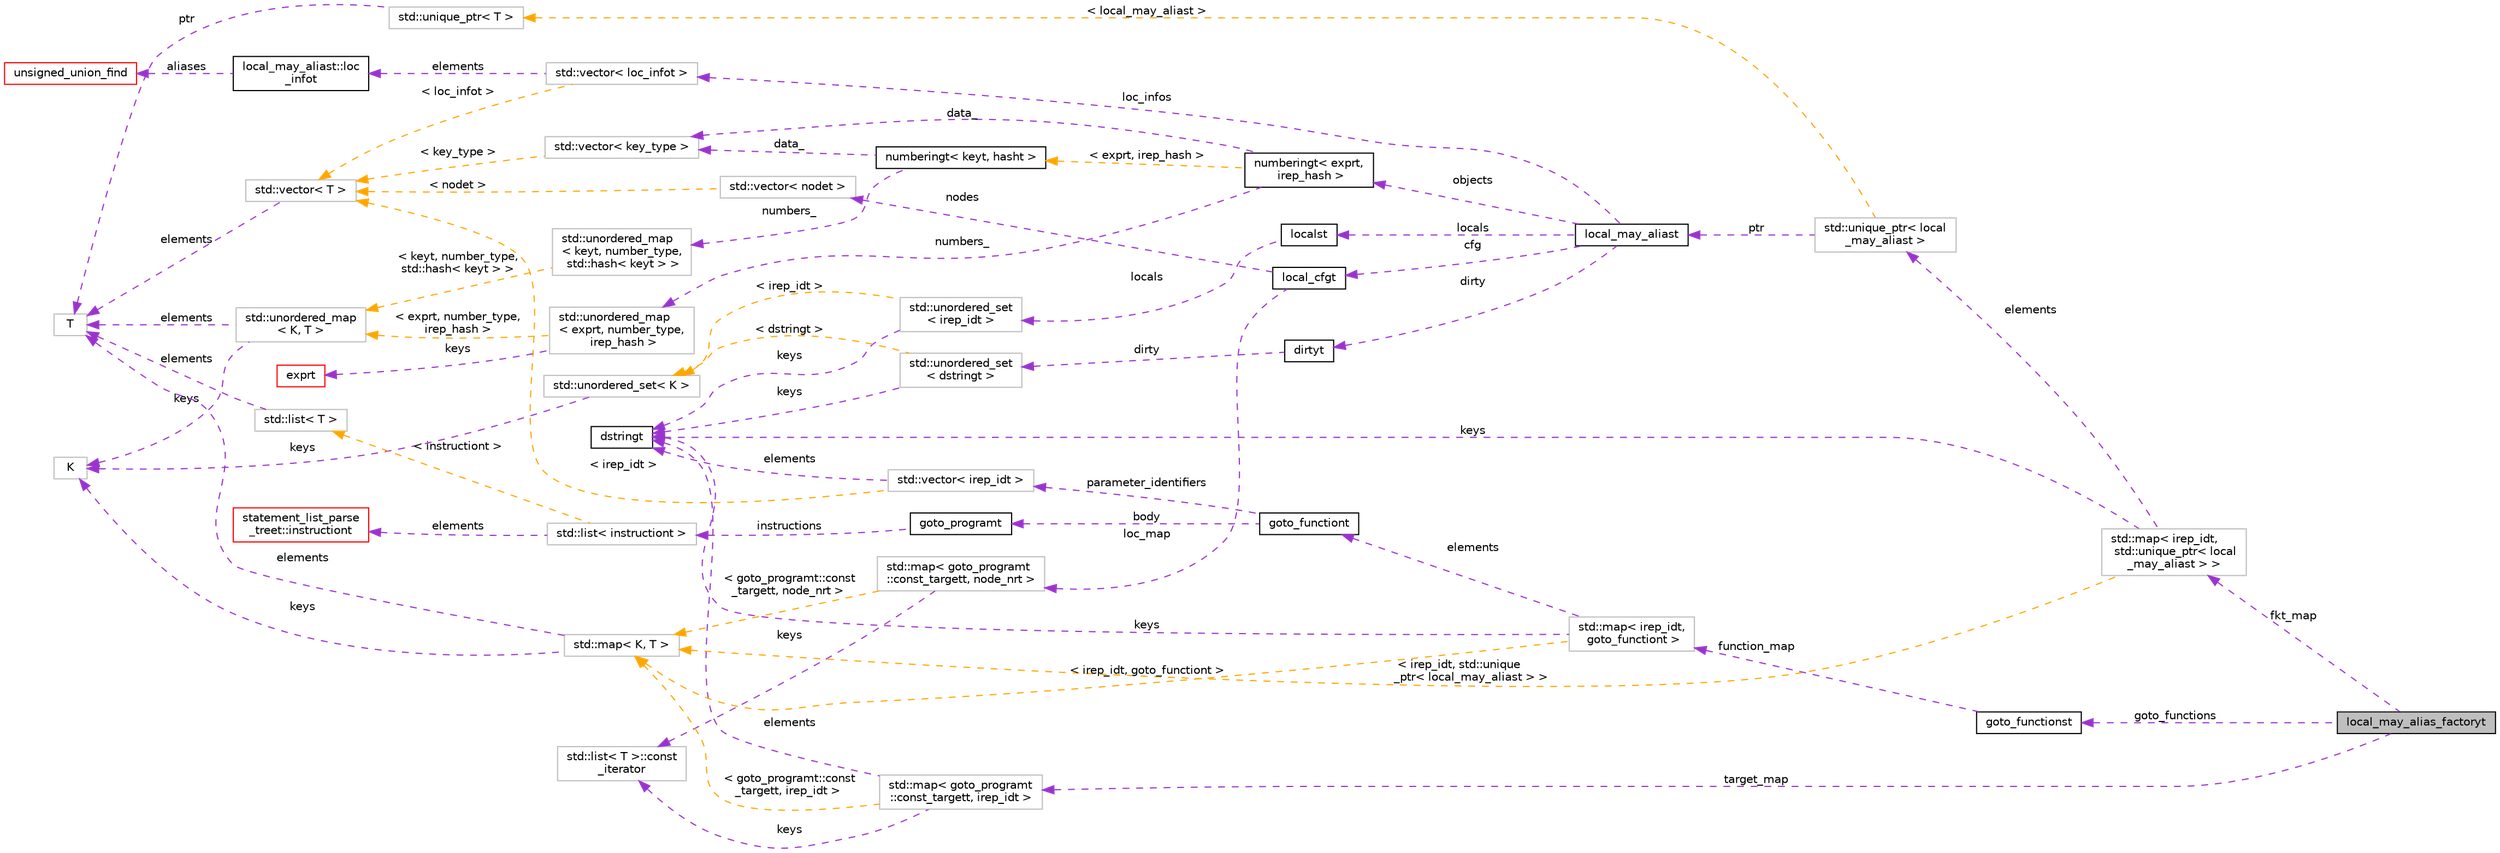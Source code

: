 digraph "local_may_alias_factoryt"
{
 // LATEX_PDF_SIZE
  bgcolor="transparent";
  edge [fontname="Helvetica",fontsize="10",labelfontname="Helvetica",labelfontsize="10"];
  node [fontname="Helvetica",fontsize="10",shape=record];
  rankdir="LR";
  Node1 [label="local_may_alias_factoryt",height=0.2,width=0.4,color="black", fillcolor="grey75", style="filled", fontcolor="black",tooltip=" "];
  Node2 -> Node1 [dir="back",color="darkorchid3",fontsize="10",style="dashed",label=" target_map" ,fontname="Helvetica"];
  Node2 [label="std::map\< goto_programt\l::const_targett, irep_idt \>",height=0.2,width=0.4,color="grey75",tooltip=" "];
  Node3 -> Node2 [dir="back",color="darkorchid3",fontsize="10",style="dashed",label=" elements" ,fontname="Helvetica"];
  Node3 [label="dstringt",height=0.2,width=0.4,color="black",URL="$classdstringt.html",tooltip="dstringt has one field, an unsigned integer no which is an index into a static table of strings."];
  Node4 -> Node2 [dir="back",color="darkorchid3",fontsize="10",style="dashed",label=" keys" ,fontname="Helvetica"];
  Node4 [label="std::list\< T \>::const\l_iterator",height=0.2,width=0.4,color="grey75",tooltip="STL iterator class."];
  Node5 -> Node2 [dir="back",color="orange",fontsize="10",style="dashed",label=" \< goto_programt::const\l_targett, irep_idt \>" ,fontname="Helvetica"];
  Node5 [label="std::map\< K, T \>",height=0.2,width=0.4,color="grey75",tooltip="STL class."];
  Node6 -> Node5 [dir="back",color="darkorchid3",fontsize="10",style="dashed",label=" keys" ,fontname="Helvetica"];
  Node6 [label="K",height=0.2,width=0.4,color="grey75",tooltip=" "];
  Node7 -> Node5 [dir="back",color="darkorchid3",fontsize="10",style="dashed",label=" elements" ,fontname="Helvetica"];
  Node7 [label="T",height=0.2,width=0.4,color="grey75",tooltip=" "];
  Node8 -> Node1 [dir="back",color="darkorchid3",fontsize="10",style="dashed",label=" fkt_map" ,fontname="Helvetica"];
  Node8 [label="std::map\< irep_idt,\l std::unique_ptr\< local\l_may_aliast \> \>",height=0.2,width=0.4,color="grey75",tooltip=" "];
  Node3 -> Node8 [dir="back",color="darkorchid3",fontsize="10",style="dashed",label=" keys" ,fontname="Helvetica"];
  Node9 -> Node8 [dir="back",color="darkorchid3",fontsize="10",style="dashed",label=" elements" ,fontname="Helvetica"];
  Node9 [label="std::unique_ptr\< local\l_may_aliast \>",height=0.2,width=0.4,color="grey75",tooltip=" "];
  Node10 -> Node9 [dir="back",color="darkorchid3",fontsize="10",style="dashed",label=" ptr" ,fontname="Helvetica"];
  Node10 [label="local_may_aliast",height=0.2,width=0.4,color="black",URL="$classlocal__may__aliast.html",tooltip=" "];
  Node11 -> Node10 [dir="back",color="darkorchid3",fontsize="10",style="dashed",label=" dirty" ,fontname="Helvetica"];
  Node11 [label="dirtyt",height=0.2,width=0.4,color="black",URL="$classdirtyt.html",tooltip="Dirty variables are ones which have their address taken so we can't reliably work out where they may ..."];
  Node12 -> Node11 [dir="back",color="darkorchid3",fontsize="10",style="dashed",label=" dirty" ,fontname="Helvetica"];
  Node12 [label="std::unordered_set\l\< dstringt \>",height=0.2,width=0.4,color="grey75",tooltip=" "];
  Node3 -> Node12 [dir="back",color="darkorchid3",fontsize="10",style="dashed",label=" keys" ,fontname="Helvetica"];
  Node13 -> Node12 [dir="back",color="orange",fontsize="10",style="dashed",label=" \< dstringt \>" ,fontname="Helvetica"];
  Node13 [label="std::unordered_set\< K \>",height=0.2,width=0.4,color="grey75",tooltip="STL class."];
  Node6 -> Node13 [dir="back",color="darkorchid3",fontsize="10",style="dashed",label=" keys" ,fontname="Helvetica"];
  Node14 -> Node10 [dir="back",color="darkorchid3",fontsize="10",style="dashed",label=" loc_infos" ,fontname="Helvetica"];
  Node14 [label="std::vector\< loc_infot \>",height=0.2,width=0.4,color="grey75",tooltip=" "];
  Node15 -> Node14 [dir="back",color="darkorchid3",fontsize="10",style="dashed",label=" elements" ,fontname="Helvetica"];
  Node15 [label="local_may_aliast::loc\l_infot",height=0.2,width=0.4,color="black",URL="$classlocal__may__aliast_1_1loc__infot.html",tooltip=" "];
  Node16 -> Node15 [dir="back",color="darkorchid3",fontsize="10",style="dashed",label=" aliases" ,fontname="Helvetica"];
  Node16 [label="unsigned_union_find",height=0.2,width=0.4,color="red",URL="$classunsigned__union__find.html",tooltip=" "];
  Node19 -> Node14 [dir="back",color="orange",fontsize="10",style="dashed",label=" \< loc_infot \>" ,fontname="Helvetica"];
  Node19 [label="std::vector\< T \>",height=0.2,width=0.4,color="grey75",tooltip="STL class."];
  Node7 -> Node19 [dir="back",color="darkorchid3",fontsize="10",style="dashed",label=" elements" ,fontname="Helvetica"];
  Node20 -> Node10 [dir="back",color="darkorchid3",fontsize="10",style="dashed",label=" cfg" ,fontname="Helvetica"];
  Node20 [label="local_cfgt",height=0.2,width=0.4,color="black",URL="$classlocal__cfgt.html",tooltip=" "];
  Node21 -> Node20 [dir="back",color="darkorchid3",fontsize="10",style="dashed",label=" nodes" ,fontname="Helvetica"];
  Node21 [label="std::vector\< nodet \>",height=0.2,width=0.4,color="grey75",tooltip=" "];
  Node19 -> Node21 [dir="back",color="orange",fontsize="10",style="dashed",label=" \< nodet \>" ,fontname="Helvetica"];
  Node22 -> Node20 [dir="back",color="darkorchid3",fontsize="10",style="dashed",label=" loc_map" ,fontname="Helvetica"];
  Node22 [label="std::map\< goto_programt\l::const_targett, node_nrt \>",height=0.2,width=0.4,color="grey75",tooltip=" "];
  Node4 -> Node22 [dir="back",color="darkorchid3",fontsize="10",style="dashed",label=" keys" ,fontname="Helvetica"];
  Node5 -> Node22 [dir="back",color="orange",fontsize="10",style="dashed",label=" \< goto_programt::const\l_targett, node_nrt \>" ,fontname="Helvetica"];
  Node23 -> Node10 [dir="back",color="darkorchid3",fontsize="10",style="dashed",label=" objects" ,fontname="Helvetica"];
  Node23 [label="numberingt\< exprt,\l irep_hash \>",height=0.2,width=0.4,color="black",URL="$classnumberingt.html",tooltip=" "];
  Node24 -> Node23 [dir="back",color="darkorchid3",fontsize="10",style="dashed",label=" numbers_" ,fontname="Helvetica"];
  Node24 [label="std::unordered_map\l\< exprt, number_type,\l irep_hash \>",height=0.2,width=0.4,color="grey75",tooltip=" "];
  Node25 -> Node24 [dir="back",color="darkorchid3",fontsize="10",style="dashed",label=" keys" ,fontname="Helvetica"];
  Node25 [label="exprt",height=0.2,width=0.4,color="red",URL="$classexprt.html",tooltip="Base class for all expressions."];
  Node32 -> Node24 [dir="back",color="orange",fontsize="10",style="dashed",label=" \< exprt, number_type,\l irep_hash \>" ,fontname="Helvetica"];
  Node32 [label="std::unordered_map\l\< K, T \>",height=0.2,width=0.4,color="grey75",tooltip="STL class."];
  Node6 -> Node32 [dir="back",color="darkorchid3",fontsize="10",style="dashed",label=" keys" ,fontname="Helvetica"];
  Node7 -> Node32 [dir="back",color="darkorchid3",fontsize="10",style="dashed",label=" elements" ,fontname="Helvetica"];
  Node33 -> Node23 [dir="back",color="darkorchid3",fontsize="10",style="dashed",label=" data_" ,fontname="Helvetica"];
  Node33 [label="std::vector\< key_type \>",height=0.2,width=0.4,color="grey75",tooltip=" "];
  Node19 -> Node33 [dir="back",color="orange",fontsize="10",style="dashed",label=" \< key_type \>" ,fontname="Helvetica"];
  Node34 -> Node23 [dir="back",color="orange",fontsize="10",style="dashed",label=" \< exprt, irep_hash \>" ,fontname="Helvetica"];
  Node34 [label="numberingt\< keyt, hasht \>",height=0.2,width=0.4,color="black",URL="$classnumberingt.html",tooltip=" "];
  Node35 -> Node34 [dir="back",color="darkorchid3",fontsize="10",style="dashed",label=" numbers_" ,fontname="Helvetica"];
  Node35 [label="std::unordered_map\l\< keyt, number_type,\l std::hash\< keyt \> \>",height=0.2,width=0.4,color="grey75",tooltip=" "];
  Node32 -> Node35 [dir="back",color="orange",fontsize="10",style="dashed",label=" \< keyt, number_type,\l std::hash\< keyt \> \>" ,fontname="Helvetica"];
  Node33 -> Node34 [dir="back",color="darkorchid3",fontsize="10",style="dashed",label=" data_" ,fontname="Helvetica"];
  Node36 -> Node10 [dir="back",color="darkorchid3",fontsize="10",style="dashed",label=" locals" ,fontname="Helvetica"];
  Node36 [label="localst",height=0.2,width=0.4,color="black",URL="$classlocalst.html",tooltip=" "];
  Node37 -> Node36 [dir="back",color="darkorchid3",fontsize="10",style="dashed",label=" locals" ,fontname="Helvetica"];
  Node37 [label="std::unordered_set\l\< irep_idt \>",height=0.2,width=0.4,color="grey75",tooltip=" "];
  Node3 -> Node37 [dir="back",color="darkorchid3",fontsize="10",style="dashed",label=" keys" ,fontname="Helvetica"];
  Node13 -> Node37 [dir="back",color="orange",fontsize="10",style="dashed",label=" \< irep_idt \>" ,fontname="Helvetica"];
  Node38 -> Node9 [dir="back",color="orange",fontsize="10",style="dashed",label=" \< local_may_aliast \>" ,fontname="Helvetica"];
  Node38 [label="std::unique_ptr\< T \>",height=0.2,width=0.4,color="grey75",tooltip="STL class."];
  Node7 -> Node38 [dir="back",color="darkorchid3",fontsize="10",style="dashed",label=" ptr" ,fontname="Helvetica"];
  Node5 -> Node8 [dir="back",color="orange",fontsize="10",style="dashed",label=" \< irep_idt, std::unique\l_ptr\< local_may_aliast \> \>" ,fontname="Helvetica"];
  Node39 -> Node1 [dir="back",color="darkorchid3",fontsize="10",style="dashed",label=" goto_functions" ,fontname="Helvetica"];
  Node39 [label="goto_functionst",height=0.2,width=0.4,color="black",URL="$classgoto__functionst.html",tooltip="A collection of goto functions."];
  Node40 -> Node39 [dir="back",color="darkorchid3",fontsize="10",style="dashed",label=" function_map" ,fontname="Helvetica"];
  Node40 [label="std::map\< irep_idt,\l goto_functiont \>",height=0.2,width=0.4,color="grey75",tooltip=" "];
  Node41 -> Node40 [dir="back",color="darkorchid3",fontsize="10",style="dashed",label=" elements" ,fontname="Helvetica"];
  Node41 [label="goto_functiont",height=0.2,width=0.4,color="black",URL="$classgoto__functiont.html",tooltip="A goto function, consisting of function body (see body) and parameter identifiers (see parameter_iden..."];
  Node42 -> Node41 [dir="back",color="darkorchid3",fontsize="10",style="dashed",label=" parameter_identifiers" ,fontname="Helvetica"];
  Node42 [label="std::vector\< irep_idt \>",height=0.2,width=0.4,color="grey75",tooltip=" "];
  Node3 -> Node42 [dir="back",color="darkorchid3",fontsize="10",style="dashed",label=" elements" ,fontname="Helvetica"];
  Node19 -> Node42 [dir="back",color="orange",fontsize="10",style="dashed",label=" \< irep_idt \>" ,fontname="Helvetica"];
  Node43 -> Node41 [dir="back",color="darkorchid3",fontsize="10",style="dashed",label=" body" ,fontname="Helvetica"];
  Node43 [label="goto_programt",height=0.2,width=0.4,color="black",URL="$classgoto__programt.html",tooltip="A generic container class for the GOTO intermediate representation of one function."];
  Node44 -> Node43 [dir="back",color="darkorchid3",fontsize="10",style="dashed",label=" instructions" ,fontname="Helvetica"];
  Node44 [label="std::list\< instructiont \>",height=0.2,width=0.4,color="grey75",tooltip=" "];
  Node45 -> Node44 [dir="back",color="darkorchid3",fontsize="10",style="dashed",label=" elements" ,fontname="Helvetica"];
  Node45 [label="statement_list_parse\l_treet::instructiont",height=0.2,width=0.4,color="red",URL="$structstatement__list__parse__treet_1_1instructiont.html",tooltip="Represents a regular Statement List instruction which consists out of one or more codet tokens."];
  Node48 -> Node44 [dir="back",color="orange",fontsize="10",style="dashed",label=" \< instructiont \>" ,fontname="Helvetica"];
  Node48 [label="std::list\< T \>",height=0.2,width=0.4,color="grey75",tooltip="STL class."];
  Node7 -> Node48 [dir="back",color="darkorchid3",fontsize="10",style="dashed",label=" elements" ,fontname="Helvetica"];
  Node3 -> Node40 [dir="back",color="darkorchid3",fontsize="10",style="dashed",label=" keys" ,fontname="Helvetica"];
  Node5 -> Node40 [dir="back",color="orange",fontsize="10",style="dashed",label=" \< irep_idt, goto_functiont \>" ,fontname="Helvetica"];
}
